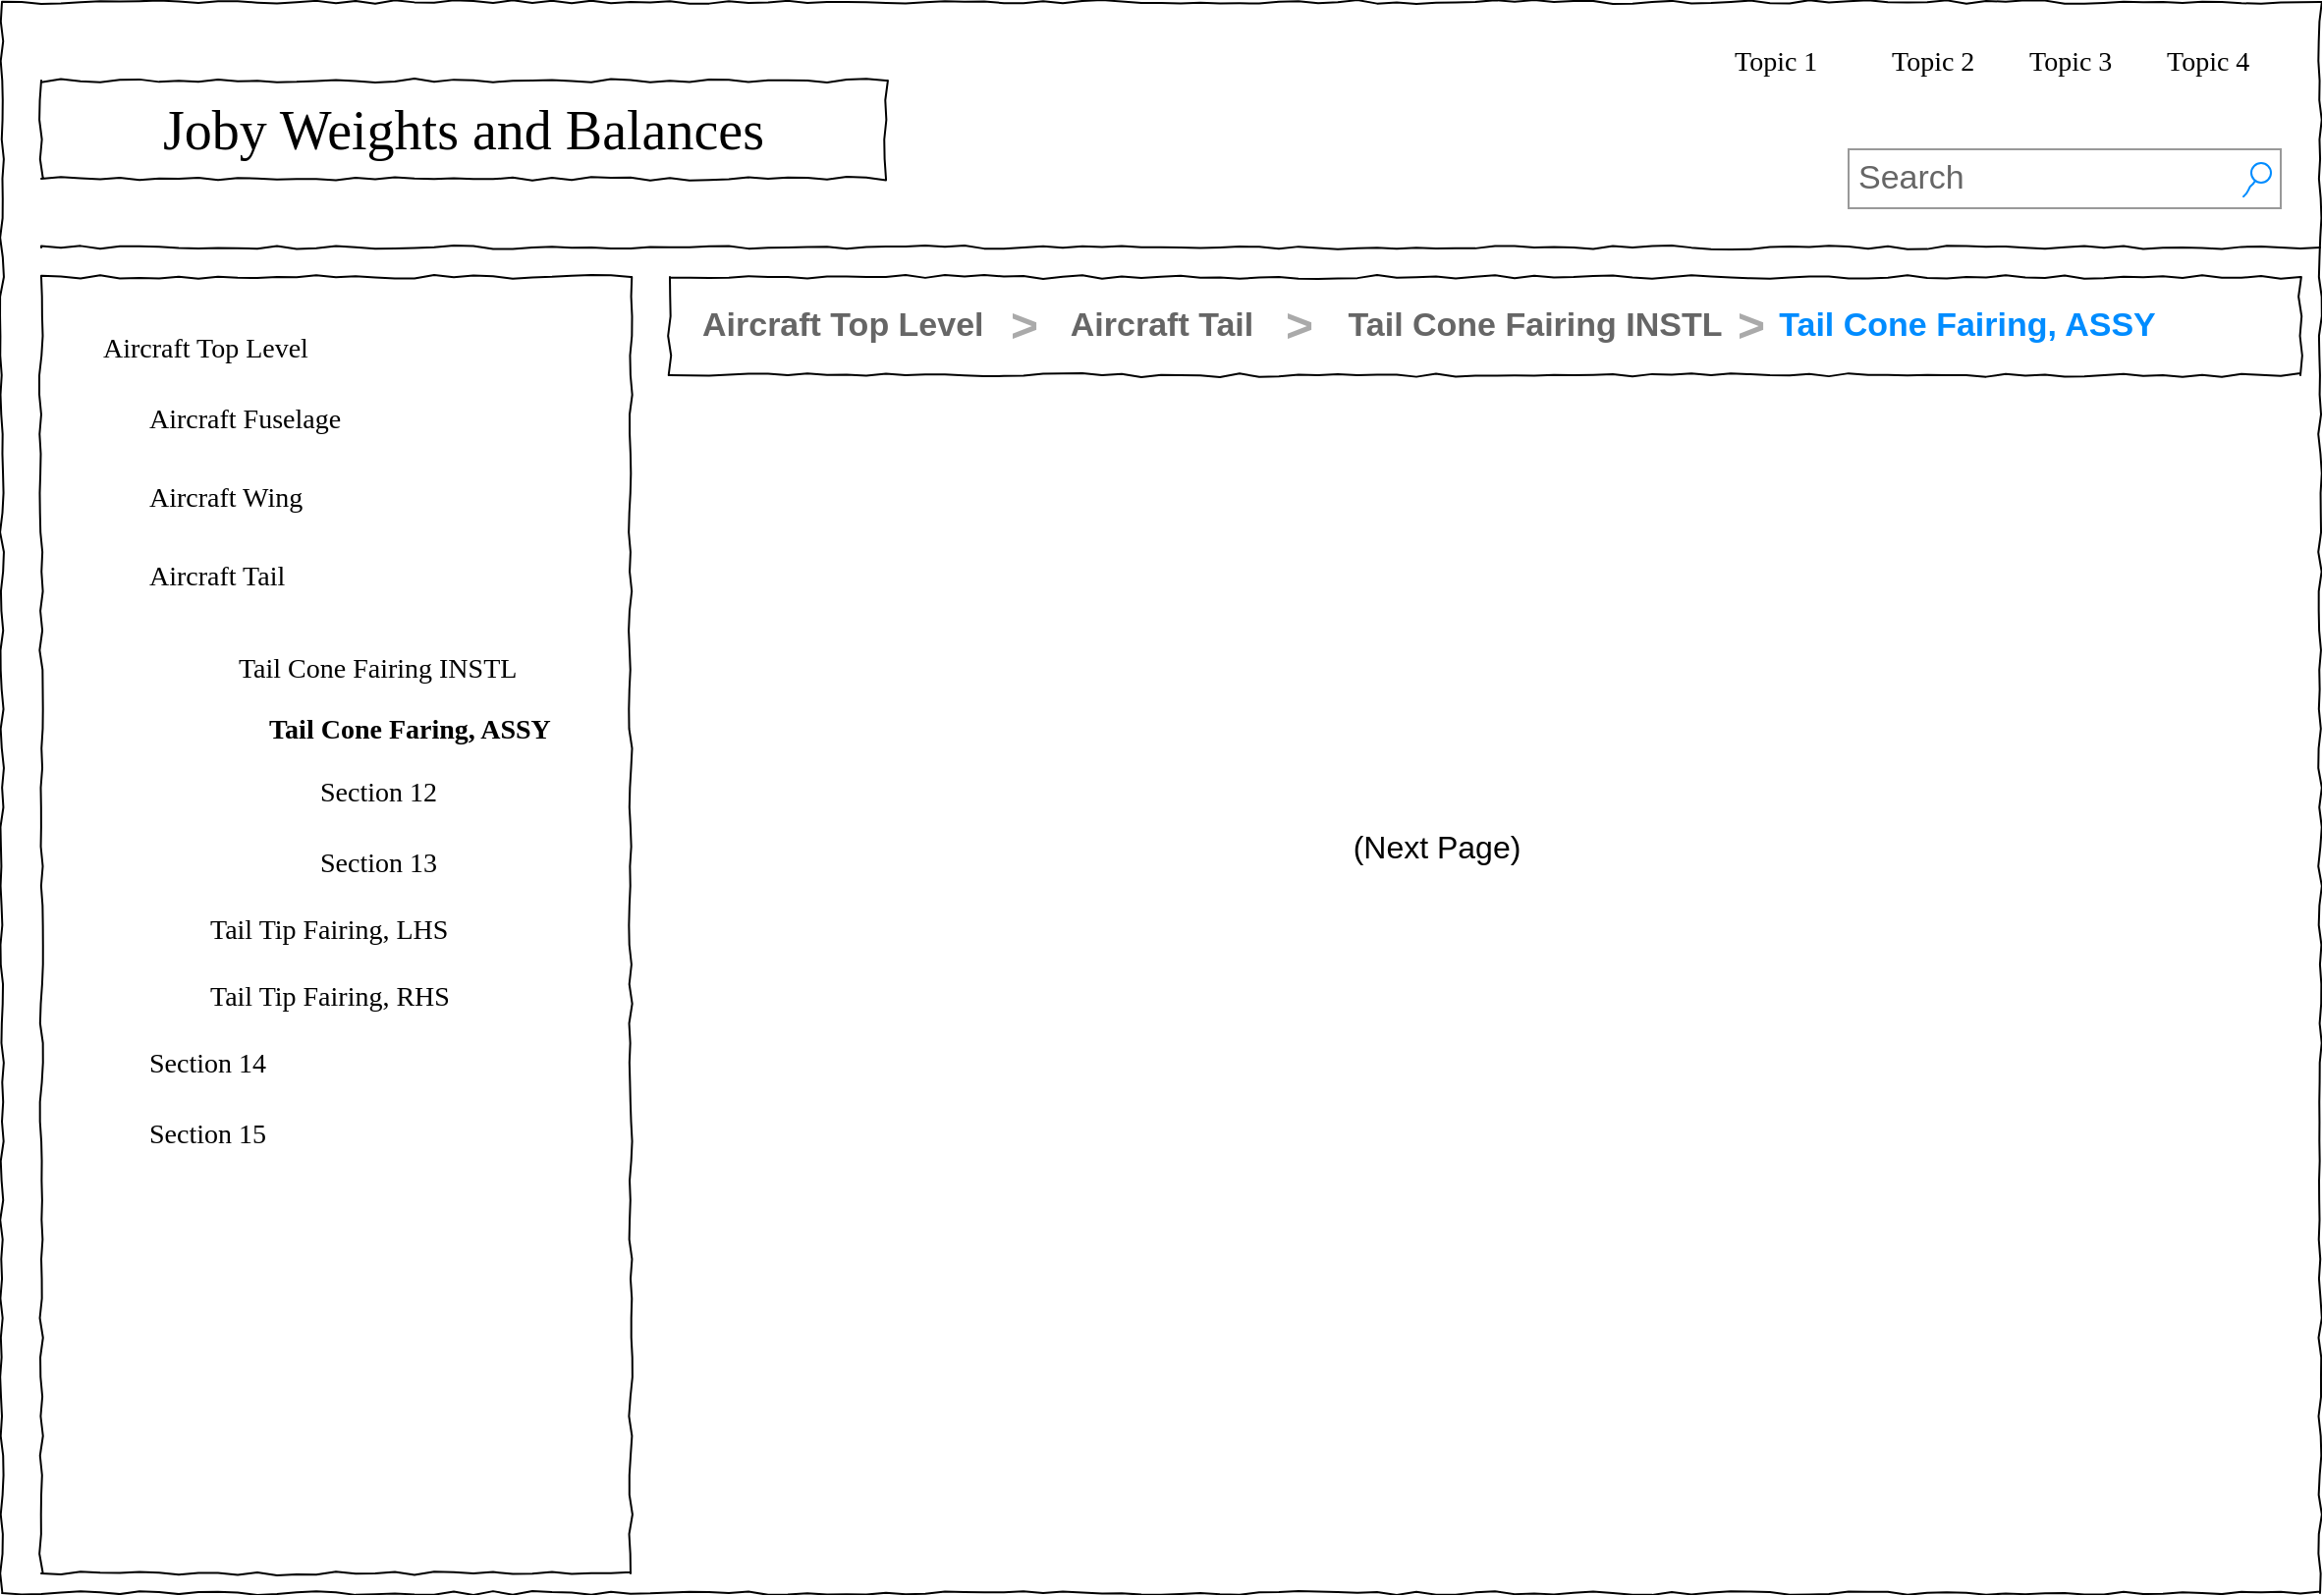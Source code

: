 <mxfile version="14.6.9" type="github" pages="2">
  <diagram name="Page-1" id="03018318-947c-dd8e-b7a3-06fadd420f32">
    <mxGraphModel dx="3165" dy="1327" grid="1" gridSize="10" guides="1" tooltips="1" connect="1" arrows="1" fold="1" page="1" pageScale="1" pageWidth="1100" pageHeight="850" background="none" math="0" shadow="0">
      <root>
        <mxCell id="0" />
        <mxCell id="1" parent="0" />
        <mxCell id="677b7b8949515195-1" value="" style="whiteSpace=wrap;html=1;rounded=0;shadow=0;labelBackgroundColor=none;strokeColor=#000000;strokeWidth=1;fillColor=none;fontFamily=Verdana;fontSize=12;fontColor=#000000;align=center;comic=1;" parent="1" vertex="1">
          <mxGeometry x="-100" y="20" width="1180" height="810" as="geometry" />
        </mxCell>
        <mxCell id="677b7b8949515195-2" value="Joby Weights and Balances" style="whiteSpace=wrap;html=1;rounded=0;shadow=0;labelBackgroundColor=none;strokeWidth=1;fontFamily=Verdana;fontSize=28;align=center;comic=1;" parent="1" vertex="1">
          <mxGeometry x="-80" y="60" width="430" height="50" as="geometry" />
        </mxCell>
        <mxCell id="677b7b8949515195-3" value="Search" style="strokeWidth=1;shadow=0;dashed=0;align=center;html=1;shape=mxgraph.mockup.forms.searchBox;strokeColor=#999999;mainText=;strokeColor2=#008cff;fontColor=#666666;fontSize=17;align=left;spacingLeft=3;rounded=0;labelBackgroundColor=none;comic=1;" parent="1" vertex="1">
          <mxGeometry x="840" y="95" width="220" height="30" as="geometry" />
        </mxCell>
        <mxCell id="677b7b8949515195-4" value="Topic 1" style="text;html=1;points=[];align=left;verticalAlign=top;spacingTop=-4;fontSize=14;fontFamily=Verdana" parent="1" vertex="1">
          <mxGeometry x="780" y="40" width="60" height="20" as="geometry" />
        </mxCell>
        <mxCell id="677b7b8949515195-5" value="Topic 2" style="text;html=1;points=[];align=left;verticalAlign=top;spacingTop=-4;fontSize=14;fontFamily=Verdana" parent="1" vertex="1">
          <mxGeometry x="860" y="40" width="60" height="20" as="geometry" />
        </mxCell>
        <mxCell id="677b7b8949515195-6" value="Topic 3" style="text;html=1;points=[];align=left;verticalAlign=top;spacingTop=-4;fontSize=14;fontFamily=Verdana" parent="1" vertex="1">
          <mxGeometry x="930" y="40" width="60" height="20" as="geometry" />
        </mxCell>
        <mxCell id="677b7b8949515195-7" value="Topic 4" style="text;html=1;points=[];align=left;verticalAlign=top;spacingTop=-4;fontSize=14;fontFamily=Verdana" parent="1" vertex="1">
          <mxGeometry x="1000" y="40" width="60" height="20" as="geometry" />
        </mxCell>
        <mxCell id="677b7b8949515195-8" value="" style="whiteSpace=wrap;html=1;rounded=0;shadow=0;labelBackgroundColor=none;strokeWidth=1;fillColor=none;fontFamily=Verdana;fontSize=12;align=center;comic=1;" parent="1" vertex="1">
          <mxGeometry x="-80" y="160" width="300" height="660" as="geometry" />
        </mxCell>
        <mxCell id="677b7b8949515195-9" value="" style="line;strokeWidth=1;html=1;rounded=0;shadow=0;labelBackgroundColor=none;fillColor=none;fontFamily=Verdana;fontSize=14;fontColor=#000000;align=center;comic=1;" parent="1" vertex="1">
          <mxGeometry x="-80" y="140" width="1160" height="10" as="geometry" />
        </mxCell>
        <mxCell id="677b7b8949515195-10" value="" style="whiteSpace=wrap;html=1;rounded=0;shadow=0;labelBackgroundColor=none;strokeWidth=1;fillColor=none;fontFamily=Verdana;fontSize=12;align=center;comic=1;" parent="1" vertex="1">
          <mxGeometry x="240" y="160" width="830" height="50" as="geometry" />
        </mxCell>
        <mxCell id="677b7b8949515195-27" value="&lt;span style=&quot;color: rgba(0 , 0 , 0 , 0.85) ; font-family: &amp;#34;webdings&amp;#34; ; font-size: 25px ; text-align: center&quot;&gt;&lt;/span&gt;Aircraft Top Level" style="text;html=1;points=[];align=left;verticalAlign=top;spacingTop=-4;fontSize=14;fontFamily=Verdana" parent="1" vertex="1">
          <mxGeometry x="-70" y="175" width="170" height="20" as="geometry" />
        </mxCell>
        <mxCell id="677b7b8949515195-28" value="&lt;div style=&quot;text-align: center&quot;&gt;&lt;br&gt;&lt;/div&gt;" style="text;html=1;points=[];align=left;verticalAlign=top;spacingTop=-4;fontSize=14;fontFamily=Verdana" parent="1" vertex="1">
          <mxGeometry x="-20" y="220" width="170" height="20" as="geometry" />
        </mxCell>
        <mxCell id="677b7b8949515195-30" value="Aircraft Fuselage" style="text;html=1;points=[];align=left;verticalAlign=top;spacingTop=-4;fontSize=14;fontFamily=Verdana" parent="1" vertex="1">
          <mxGeometry x="-27" y="222" width="170" height="20" as="geometry" />
        </mxCell>
        <mxCell id="677b7b8949515195-31" value="Aircraft Tail" style="text;html=1;points=[];align=left;verticalAlign=top;spacingTop=-4;fontSize=14;fontFamily=Verdana" parent="1" vertex="1">
          <mxGeometry x="-27" y="302" width="170" height="20" as="geometry" />
        </mxCell>
        <mxCell id="677b7b8949515195-32" value="&lt;span style=&quot;color: rgba(0 , 0 , 0 , 0.85) ; font-family: &amp;#34;webdings&amp;#34; ; font-size: 25px ; text-align: center&quot;&gt;&lt;/span&gt;Tail Cone Fairing INSTL" style="text;html=1;points=[];align=left;verticalAlign=top;spacingTop=-4;fontSize=14;fontFamily=Verdana" parent="1" vertex="1">
          <mxGeometry x="-1" y="338" width="170" height="20" as="geometry" />
        </mxCell>
        <mxCell id="677b7b8949515195-33" value="Tail Tip Fairing, LHS" style="text;html=1;points=[];align=left;verticalAlign=top;spacingTop=-4;fontSize=14;fontFamily=Verdana" parent="1" vertex="1">
          <mxGeometry x="4" y="482" width="170" height="20" as="geometry" />
        </mxCell>
        <mxCell id="677b7b8949515195-34" value="Tail Tip Fairing, RHS" style="text;html=1;points=[];align=left;verticalAlign=top;spacingTop=-4;fontSize=14;fontFamily=Verdana" parent="1" vertex="1">
          <mxGeometry x="4" y="516" width="170" height="20" as="geometry" />
        </mxCell>
        <mxCell id="677b7b8949515195-35" value="&lt;b&gt;Tail Cone Faring, ASSY&lt;/b&gt;" style="text;html=1;points=[];align=left;verticalAlign=top;spacingTop=-4;fontSize=14;fontFamily=Verdana" parent="1" vertex="1">
          <mxGeometry x="34" y="380" width="170" height="20" as="geometry" />
        </mxCell>
        <mxCell id="677b7b8949515195-36" value="Section 12" style="text;html=1;points=[];align=left;verticalAlign=top;spacingTop=-4;fontSize=14;fontFamily=Verdana" parent="1" vertex="1">
          <mxGeometry x="60" y="412" width="90" height="20" as="geometry" />
        </mxCell>
        <mxCell id="677b7b8949515195-37" value="Section 13" style="text;html=1;points=[];align=left;verticalAlign=top;spacingTop=-4;fontSize=14;fontFamily=Verdana" parent="1" vertex="1">
          <mxGeometry x="60" y="448" width="90" height="20" as="geometry" />
        </mxCell>
        <mxCell id="677b7b8949515195-38" value="Section 14" style="text;html=1;points=[];align=left;verticalAlign=top;spacingTop=-4;fontSize=14;fontFamily=Verdana" parent="1" vertex="1">
          <mxGeometry x="-27" y="550" width="170" height="20" as="geometry" />
        </mxCell>
        <mxCell id="677b7b8949515195-40" value="Aircraft Wing" style="text;html=1;points=[];align=left;verticalAlign=top;spacingTop=-4;fontSize=14;fontFamily=Verdana" parent="1" vertex="1">
          <mxGeometry x="-27" y="262" width="170" height="20" as="geometry" />
        </mxCell>
        <mxCell id="677b7b8949515195-41" value="Section 15" style="text;html=1;points=[];align=left;verticalAlign=top;spacingTop=-4;fontSize=14;fontFamily=Verdana" parent="1" vertex="1">
          <mxGeometry x="-27" y="586" width="170" height="20" as="geometry" />
        </mxCell>
        <mxCell id="tOML4vf1yikGhHRBAuAt-1" value="Aircraft Top Level&amp;nbsp;" style="strokeWidth=1;shadow=0;dashed=0;align=center;html=1;shape=mxgraph.mockup.navigation.anchor;fontSize=17;fontColor=#666666;fontStyle=1;" vertex="1" parent="1">
          <mxGeometry x="290" y="170" width="80" height="30" as="geometry" />
        </mxCell>
        <mxCell id="tOML4vf1yikGhHRBAuAt-2" value="&gt;" style="strokeWidth=1;shadow=0;dashed=0;align=center;html=1;shape=mxgraph.mockup.navigation.anchor;fontSize=24;fontColor=#aaaaaa;fontStyle=1;" vertex="1" parent="1">
          <mxGeometry x="410" y="170" width="20" height="30" as="geometry" />
        </mxCell>
        <mxCell id="tOML4vf1yikGhHRBAuAt-3" value="Aircraft Tail" style="strokeWidth=1;shadow=0;dashed=0;align=center;html=1;shape=mxgraph.mockup.navigation.anchor;fontSize=17;fontColor=#666666;fontStyle=1;" vertex="1" parent="1">
          <mxGeometry x="440" y="170" width="100" height="30" as="geometry" />
        </mxCell>
        <mxCell id="tOML4vf1yikGhHRBAuAt-4" value="&gt;" style="strokeWidth=1;shadow=0;dashed=0;align=center;html=1;shape=mxgraph.mockup.navigation.anchor;fontSize=24;fontColor=#aaaaaa;fontStyle=1;" vertex="1" parent="1">
          <mxGeometry x="550" y="170" width="20" height="30" as="geometry" />
        </mxCell>
        <mxCell id="tOML4vf1yikGhHRBAuAt-5" value="Tail Cone Fairing INSTL" style="strokeWidth=1;shadow=0;dashed=0;align=center;html=1;shape=mxgraph.mockup.navigation.anchor;fontSize=17;fontColor=#666666;fontStyle=1;" vertex="1" parent="1">
          <mxGeometry x="650" y="170" width="60" height="30" as="geometry" />
        </mxCell>
        <mxCell id="tOML4vf1yikGhHRBAuAt-6" value="&gt;" style="strokeWidth=1;shadow=0;dashed=0;align=center;html=1;shape=mxgraph.mockup.navigation.anchor;fontSize=24;fontColor=#aaaaaa;fontStyle=1;" vertex="1" parent="1">
          <mxGeometry x="780" y="170" width="20" height="30" as="geometry" />
        </mxCell>
        <mxCell id="tOML4vf1yikGhHRBAuAt-7" value="Tail Cone Fairing, ASSY" style="strokeWidth=1;shadow=0;dashed=0;align=center;html=1;shape=mxgraph.mockup.navigation.anchor;fontSize=17;fontColor=#008cff;fontStyle=1;" vertex="1" parent="1">
          <mxGeometry x="870" y="170" width="60" height="30" as="geometry" />
        </mxCell>
        <mxCell id="pIAOTzWEE5FoUwpktkdW-1" value="(Next Page)" style="text;html=1;resizable=0;autosize=1;align=center;verticalAlign=middle;points=[];fillColor=none;strokeColor=none;rounded=0;labelBackgroundColor=none;fontSize=16;" vertex="1" parent="1">
          <mxGeometry x="580" y="440" width="100" height="20" as="geometry" />
        </mxCell>
      </root>
    </mxGraphModel>
  </diagram>
  <diagram id="NeC20nPZvTjzc2Wmwskd" name="Page-2">
    <mxGraphModel dx="4265" dy="1327" grid="1" gridSize="10" guides="1" tooltips="1" connect="1" arrows="1" fold="1" page="1" pageScale="1" pageWidth="1100" pageHeight="850" math="0" shadow="0">
      <root>
        <mxCell id="4rSkHqEDvgj0Sk99-cNi-0" />
        <mxCell id="4rSkHqEDvgj0Sk99-cNi-1" parent="4rSkHqEDvgj0Sk99-cNi-0" />
        <mxCell id="NB-tD7L5gZntt5toGxeT-11" value="" style="shape=mxgraph.mockup.containers.marginRect;rectMarginTop=10;strokeColor=#666666;strokeWidth=1;dashed=0;rounded=1;arcSize=5;recursiveResize=0;fontSize=16;" vertex="1" parent="4rSkHqEDvgj0Sk99-cNi-1">
          <mxGeometry x="-1110" y="350" width="1050" height="460" as="geometry" />
        </mxCell>
        <mxCell id="NB-tD7L5gZntt5toGxeT-12" value="Sub-components" style="shape=rect;strokeColor=none;fillColor=#008cff;strokeWidth=1;dashed=0;rounded=1;arcSize=20;fontColor=#ffffff;fontSize=17;spacing=2;spacingTop=-2;align=left;autosize=1;spacingLeft=4;resizeWidth=0;resizeHeight=0;perimeter=none;" vertex="1" parent="NB-tD7L5gZntt5toGxeT-11">
          <mxGeometry x="5" width="150" height="30" as="geometry" />
        </mxCell>
        <mxCell id="NB-tD7L5gZntt5toGxeT-13" value="" style="strokeWidth=1;shadow=0;dashed=0;align=center;html=1;shape=mxgraph.mockup.containers.marginRect2;rectMarginTop=32;strokeColor=#666666;gradientColor=none;fontSize=16;" vertex="1" parent="NB-tD7L5gZntt5toGxeT-11">
          <mxGeometry x="19" y="50" width="1001" height="390" as="geometry" />
        </mxCell>
        <mxCell id="NB-tD7L5gZntt5toGxeT-17" value="" style="strokeWidth=1;shadow=0;dashed=0;align=center;html=1;shape=mxgraph.mockup.containers.topButton;rSize=5;strokeColor=#008cff;fillColor=#008cff;gradientColor=none;resizeWidth=1;movable=0;deletable=1;" vertex="1" parent="NB-tD7L5gZntt5toGxeT-13">
          <mxGeometry width="1001.0" height="7" relative="1" as="geometry">
            <mxPoint y="25" as="offset" />
          </mxGeometry>
        </mxCell>
        <mxCell id="-jhvTbmzh6505f0dfXLa-13" value="" style="shape=table;html=1;whiteSpace=wrap;startSize=0;container=1;collapsible=0;childLayout=tableLayout;" vertex="1" parent="NB-tD7L5gZntt5toGxeT-13">
          <mxGeometry x="11" y="50" width="969" height="320" as="geometry" />
        </mxCell>
        <mxCell id="-jhvTbmzh6505f0dfXLa-14" value="" style="shape=partialRectangle;html=1;whiteSpace=wrap;collapsible=0;dropTarget=0;pointerEvents=0;fillColor=#f5f5f5;top=0;left=0;bottom=0;right=0;points=[[0,0.5],[1,0.5]];portConstraint=eastwest;strokeColor=#666666;fontColor=#333333;" vertex="1" parent="-jhvTbmzh6505f0dfXLa-13">
          <mxGeometry width="969" height="53" as="geometry" />
        </mxCell>
        <mxCell id="-jhvTbmzh6505f0dfXLa-15" value="Title" style="shape=partialRectangle;html=1;whiteSpace=wrap;connectable=0;overflow=hidden;top=0;left=0;bottom=0;right=0;labelBackgroundColor=#ffffff;fillColor=#D4E1F5;" vertex="1" parent="-jhvTbmzh6505f0dfXLa-14">
          <mxGeometry width="100" height="53" as="geometry" />
        </mxCell>
        <mxCell id="-jhvTbmzh6505f0dfXLa-16" value="Description" style="shape=partialRectangle;html=1;whiteSpace=wrap;connectable=0;overflow=hidden;top=0;left=0;bottom=0;right=0;labelBackgroundColor=#ffffff;fillColor=#D4E1F5;" vertex="1" parent="-jhvTbmzh6505f0dfXLa-14">
          <mxGeometry x="100" width="220" height="53" as="geometry" />
        </mxCell>
        <mxCell id="-jhvTbmzh6505f0dfXLa-17" value="Revision" style="shape=partialRectangle;html=1;whiteSpace=wrap;connectable=0;overflow=hidden;top=0;left=0;bottom=0;right=0;labelBackgroundColor=#ffffff;fillColor=#D4E1F5;" vertex="1" parent="-jhvTbmzh6505f0dfXLa-14">
          <mxGeometry x="320" width="95" height="53" as="geometry" />
        </mxCell>
        <mxCell id="-jhvTbmzh6505f0dfXLa-18" value="Target Weight" style="shape=partialRectangle;html=1;whiteSpace=wrap;connectable=0;overflow=hidden;top=0;left=0;bottom=0;right=0;labelBackgroundColor=#ffffff;fillColor=#D4E1F5;" vertex="1" parent="-jhvTbmzh6505f0dfXLa-14">
          <mxGeometry x="415" width="139" height="53" as="geometry" />
        </mxCell>
        <mxCell id="-jhvTbmzh6505f0dfXLa-19" value="Weight" style="shape=partialRectangle;html=1;whiteSpace=wrap;connectable=0;overflow=hidden;top=0;left=0;bottom=0;right=0;labelBackgroundColor=#ffffff;fillColor=#D4E1F5;" vertex="1" parent="-jhvTbmzh6505f0dfXLa-14">
          <mxGeometry x="554" width="138" height="53" as="geometry" />
        </mxCell>
        <mxCell id="-jhvTbmzh6505f0dfXLa-20" value="Center of Gravity&lt;br&gt;(X/Y/Z)" style="shape=partialRectangle;html=1;whiteSpace=wrap;connectable=0;overflow=hidden;top=0;left=0;bottom=0;right=0;labelBackgroundColor=#ffffff;fillColor=#D4E1F5;" vertex="1" parent="-jhvTbmzh6505f0dfXLa-14">
          <mxGeometry x="692" width="139" height="53" as="geometry" />
        </mxCell>
        <mxCell id="-jhvTbmzh6505f0dfXLa-21" value="Weight Moment&lt;br&gt;(X/Y/Z)" style="shape=partialRectangle;html=1;whiteSpace=wrap;connectable=0;overflow=hidden;top=0;left=0;bottom=0;right=0;labelBackgroundColor=#ffffff;fillColor=#D4E1F5;" vertex="1" parent="-jhvTbmzh6505f0dfXLa-14">
          <mxGeometry x="831" width="138" height="53" as="geometry" />
        </mxCell>
        <mxCell id="-jhvTbmzh6505f0dfXLa-22" value="" style="shape=partialRectangle;html=1;whiteSpace=wrap;collapsible=0;dropTarget=0;pointerEvents=0;fillColor=none;top=0;left=0;bottom=0;right=0;points=[[0,0.5],[1,0.5]];portConstraint=eastwest;" vertex="1" parent="-jhvTbmzh6505f0dfXLa-13">
          <mxGeometry y="53" width="969" height="54" as="geometry" />
        </mxCell>
        <mxCell id="-jhvTbmzh6505f0dfXLa-23" value="&lt;span style=&quot;color: rgb(51 , 51 , 51) ; font-family: &amp;#34;roboto&amp;#34; , sans-serif ; letter-spacing: 0.4px ; text-align: left&quot;&gt;202760-001&lt;/span&gt;" style="shape=partialRectangle;html=1;whiteSpace=wrap;connectable=0;overflow=hidden;fillColor=none;top=0;left=0;bottom=0;right=0;" vertex="1" parent="-jhvTbmzh6505f0dfXLa-22">
          <mxGeometry width="100" height="54" as="geometry" />
        </mxCell>
        <mxCell id="-jhvTbmzh6505f0dfXLa-24" value="&lt;span style=&quot;color: rgb(51 , 51 , 51) ; font-family: &amp;#34;roboto&amp;#34; , sans-serif ; letter-spacing: 0.4px ; text-align: left&quot;&gt;ACCESS DOOR, TAIL CONE&lt;/span&gt;" style="shape=partialRectangle;html=1;whiteSpace=wrap;connectable=0;overflow=hidden;fillColor=none;top=0;left=0;bottom=0;right=0;" vertex="1" parent="-jhvTbmzh6505f0dfXLa-22">
          <mxGeometry x="100" width="220" height="54" as="geometry" />
        </mxCell>
        <mxCell id="-jhvTbmzh6505f0dfXLa-25" value="" style="shape=partialRectangle;html=1;whiteSpace=wrap;connectable=0;overflow=hidden;fillColor=none;top=0;left=0;bottom=0;right=0;" vertex="1" parent="-jhvTbmzh6505f0dfXLa-22">
          <mxGeometry x="320" width="95" height="54" as="geometry" />
        </mxCell>
        <mxCell id="-jhvTbmzh6505f0dfXLa-26" value="" style="shape=partialRectangle;html=1;whiteSpace=wrap;connectable=0;overflow=hidden;fillColor=none;top=0;left=0;bottom=0;right=0;" vertex="1" parent="-jhvTbmzh6505f0dfXLa-22">
          <mxGeometry x="415" width="139" height="54" as="geometry" />
        </mxCell>
        <mxCell id="-jhvTbmzh6505f0dfXLa-27" value="" style="shape=partialRectangle;html=1;whiteSpace=wrap;connectable=0;overflow=hidden;fillColor=none;top=0;left=0;bottom=0;right=0;" vertex="1" parent="-jhvTbmzh6505f0dfXLa-22">
          <mxGeometry x="554" width="138" height="54" as="geometry" />
        </mxCell>
        <mxCell id="-jhvTbmzh6505f0dfXLa-28" value="" style="shape=partialRectangle;html=1;whiteSpace=wrap;connectable=0;overflow=hidden;fillColor=none;top=0;left=0;bottom=0;right=0;" vertex="1" parent="-jhvTbmzh6505f0dfXLa-22">
          <mxGeometry x="692" width="139" height="54" as="geometry" />
        </mxCell>
        <mxCell id="-jhvTbmzh6505f0dfXLa-29" value="" style="shape=partialRectangle;html=1;whiteSpace=wrap;connectable=0;overflow=hidden;fillColor=none;top=0;left=0;bottom=0;right=0;" vertex="1" parent="-jhvTbmzh6505f0dfXLa-22">
          <mxGeometry x="831" width="138" height="54" as="geometry" />
        </mxCell>
        <mxCell id="-jhvTbmzh6505f0dfXLa-30" value="" style="shape=partialRectangle;html=1;whiteSpace=wrap;collapsible=0;dropTarget=0;pointerEvents=0;fillColor=none;top=0;left=0;bottom=0;right=0;points=[[0,0.5],[1,0.5]];portConstraint=eastwest;" vertex="1" parent="-jhvTbmzh6505f0dfXLa-13">
          <mxGeometry y="107" width="969" height="53" as="geometry" />
        </mxCell>
        <mxCell id="-jhvTbmzh6505f0dfXLa-31" value="201013-001&lt;span&gt;	&lt;/span&gt;" style="shape=partialRectangle;html=1;whiteSpace=wrap;connectable=0;overflow=hidden;fillColor=none;top=0;left=0;bottom=0;right=0;" vertex="1" parent="-jhvTbmzh6505f0dfXLa-30">
          <mxGeometry width="100" height="53" as="geometry" />
        </mxCell>
        <mxCell id="-jhvTbmzh6505f0dfXLa-32" value="&lt;div&gt;TAIL CONE FAIRING&lt;/div&gt;" style="shape=partialRectangle;html=1;whiteSpace=wrap;connectable=0;overflow=hidden;fillColor=none;top=0;left=0;bottom=0;right=0;" vertex="1" parent="-jhvTbmzh6505f0dfXLa-30">
          <mxGeometry x="100" width="220" height="53" as="geometry" />
        </mxCell>
        <mxCell id="-jhvTbmzh6505f0dfXLa-33" value="" style="shape=partialRectangle;html=1;whiteSpace=wrap;connectable=0;overflow=hidden;fillColor=none;top=0;left=0;bottom=0;right=0;" vertex="1" parent="-jhvTbmzh6505f0dfXLa-30">
          <mxGeometry x="320" width="95" height="53" as="geometry" />
        </mxCell>
        <mxCell id="-jhvTbmzh6505f0dfXLa-34" value="" style="shape=partialRectangle;html=1;whiteSpace=wrap;connectable=0;overflow=hidden;top=0;left=0;bottom=0;right=0;fillColor=none;" vertex="1" parent="-jhvTbmzh6505f0dfXLa-30">
          <mxGeometry x="415" width="139" height="53" as="geometry" />
        </mxCell>
        <mxCell id="-jhvTbmzh6505f0dfXLa-35" value="" style="shape=partialRectangle;html=1;whiteSpace=wrap;connectable=0;overflow=hidden;fillColor=none;top=0;left=0;bottom=0;right=0;" vertex="1" parent="-jhvTbmzh6505f0dfXLa-30">
          <mxGeometry x="554" width="138" height="53" as="geometry" />
        </mxCell>
        <mxCell id="-jhvTbmzh6505f0dfXLa-36" value="" style="shape=partialRectangle;html=1;whiteSpace=wrap;connectable=0;overflow=hidden;fillColor=none;top=0;left=0;bottom=0;right=0;" vertex="1" parent="-jhvTbmzh6505f0dfXLa-30">
          <mxGeometry x="692" width="139" height="53" as="geometry" />
        </mxCell>
        <mxCell id="-jhvTbmzh6505f0dfXLa-37" value="" style="shape=partialRectangle;html=1;whiteSpace=wrap;connectable=0;overflow=hidden;fillColor=none;top=0;left=0;bottom=0;right=0;" vertex="1" parent="-jhvTbmzh6505f0dfXLa-30">
          <mxGeometry x="831" width="138" height="53" as="geometry" />
        </mxCell>
        <mxCell id="-jhvTbmzh6505f0dfXLa-38" value="" style="shape=partialRectangle;html=1;whiteSpace=wrap;collapsible=0;dropTarget=0;pointerEvents=0;fillColor=none;top=0;left=0;bottom=0;right=0;points=[[0,0.5],[1,0.5]];portConstraint=eastwest;" vertex="1" parent="-jhvTbmzh6505f0dfXLa-13">
          <mxGeometry y="160" width="969" height="53" as="geometry" />
        </mxCell>
        <mxCell id="-jhvTbmzh6505f0dfXLa-39" value="201688-001&lt;span&gt;	&lt;/span&gt;" style="shape=partialRectangle;html=1;whiteSpace=wrap;connectable=0;overflow=hidden;fillColor=none;top=0;left=0;bottom=0;right=0;" vertex="1" parent="-jhvTbmzh6505f0dfXLa-38">
          <mxGeometry width="100" height="53" as="geometry" />
        </mxCell>
        <mxCell id="-jhvTbmzh6505f0dfXLa-40" value="&lt;div&gt;TAIL LIGHT MOUNT, LHD&lt;/div&gt;" style="shape=partialRectangle;html=1;whiteSpace=wrap;connectable=0;overflow=hidden;fillColor=none;top=0;left=0;bottom=0;right=0;" vertex="1" parent="-jhvTbmzh6505f0dfXLa-38">
          <mxGeometry x="100" width="220" height="53" as="geometry" />
        </mxCell>
        <mxCell id="-jhvTbmzh6505f0dfXLa-41" value="" style="shape=partialRectangle;html=1;whiteSpace=wrap;connectable=0;overflow=hidden;fillColor=none;top=0;left=0;bottom=0;right=0;" vertex="1" parent="-jhvTbmzh6505f0dfXLa-38">
          <mxGeometry x="320" width="95" height="53" as="geometry" />
        </mxCell>
        <mxCell id="-jhvTbmzh6505f0dfXLa-42" value="" style="shape=partialRectangle;html=1;whiteSpace=wrap;connectable=0;overflow=hidden;fillColor=none;top=0;left=0;bottom=0;right=0;" vertex="1" parent="-jhvTbmzh6505f0dfXLa-38">
          <mxGeometry x="415" width="139" height="53" as="geometry" />
        </mxCell>
        <mxCell id="-jhvTbmzh6505f0dfXLa-43" value="" style="shape=partialRectangle;html=1;whiteSpace=wrap;connectable=0;overflow=hidden;fillColor=none;top=0;left=0;bottom=0;right=0;" vertex="1" parent="-jhvTbmzh6505f0dfXLa-38">
          <mxGeometry x="554" width="138" height="53" as="geometry" />
        </mxCell>
        <mxCell id="-jhvTbmzh6505f0dfXLa-44" value="" style="shape=partialRectangle;html=1;whiteSpace=wrap;connectable=0;overflow=hidden;fillColor=none;top=0;left=0;bottom=0;right=0;" vertex="1" parent="-jhvTbmzh6505f0dfXLa-38">
          <mxGeometry x="692" width="139" height="53" as="geometry" />
        </mxCell>
        <mxCell id="-jhvTbmzh6505f0dfXLa-45" value="" style="shape=partialRectangle;html=1;whiteSpace=wrap;connectable=0;overflow=hidden;fillColor=none;top=0;left=0;bottom=0;right=0;" vertex="1" parent="-jhvTbmzh6505f0dfXLa-38">
          <mxGeometry x="831" width="138" height="53" as="geometry" />
        </mxCell>
        <mxCell id="-jhvTbmzh6505f0dfXLa-46" value="" style="shape=partialRectangle;html=1;whiteSpace=wrap;collapsible=0;dropTarget=0;pointerEvents=0;fillColor=none;top=0;left=0;bottom=0;right=0;points=[[0,0.5],[1,0.5]];portConstraint=eastwest;" vertex="1" parent="-jhvTbmzh6505f0dfXLa-13">
          <mxGeometry y="213" width="969" height="54" as="geometry" />
        </mxCell>
        <mxCell id="-jhvTbmzh6505f0dfXLa-47" value="" style="shape=partialRectangle;html=1;whiteSpace=wrap;connectable=0;overflow=hidden;fillColor=none;top=0;left=0;bottom=0;right=0;" vertex="1" parent="-jhvTbmzh6505f0dfXLa-46">
          <mxGeometry width="100" height="54" as="geometry" />
        </mxCell>
        <mxCell id="-jhvTbmzh6505f0dfXLa-48" value="" style="shape=partialRectangle;html=1;whiteSpace=wrap;connectable=0;overflow=hidden;fillColor=none;top=0;left=0;bottom=0;right=0;" vertex="1" parent="-jhvTbmzh6505f0dfXLa-46">
          <mxGeometry x="100" width="220" height="54" as="geometry" />
        </mxCell>
        <mxCell id="-jhvTbmzh6505f0dfXLa-49" value="" style="shape=partialRectangle;html=1;whiteSpace=wrap;connectable=0;overflow=hidden;fillColor=none;top=0;left=0;bottom=0;right=0;" vertex="1" parent="-jhvTbmzh6505f0dfXLa-46">
          <mxGeometry x="320" width="95" height="54" as="geometry" />
        </mxCell>
        <mxCell id="-jhvTbmzh6505f0dfXLa-50" value="" style="shape=partialRectangle;html=1;whiteSpace=wrap;connectable=0;overflow=hidden;fillColor=none;top=0;left=0;bottom=0;right=0;" vertex="1" parent="-jhvTbmzh6505f0dfXLa-46">
          <mxGeometry x="415" width="139" height="54" as="geometry" />
        </mxCell>
        <mxCell id="-jhvTbmzh6505f0dfXLa-51" value="" style="shape=partialRectangle;html=1;whiteSpace=wrap;connectable=0;overflow=hidden;fillColor=none;top=0;left=0;bottom=0;right=0;" vertex="1" parent="-jhvTbmzh6505f0dfXLa-46">
          <mxGeometry x="554" width="138" height="54" as="geometry" />
        </mxCell>
        <mxCell id="-jhvTbmzh6505f0dfXLa-52" value="" style="shape=partialRectangle;html=1;whiteSpace=wrap;connectable=0;overflow=hidden;fillColor=none;top=0;left=0;bottom=0;right=0;" vertex="1" parent="-jhvTbmzh6505f0dfXLa-46">
          <mxGeometry x="692" width="139" height="54" as="geometry" />
        </mxCell>
        <mxCell id="-jhvTbmzh6505f0dfXLa-53" value="" style="shape=partialRectangle;html=1;whiteSpace=wrap;connectable=0;overflow=hidden;fillColor=none;top=0;left=0;bottom=0;right=0;" vertex="1" parent="-jhvTbmzh6505f0dfXLa-46">
          <mxGeometry x="831" width="138" height="54" as="geometry" />
        </mxCell>
        <mxCell id="-jhvTbmzh6505f0dfXLa-54" value="" style="shape=partialRectangle;html=1;whiteSpace=wrap;collapsible=0;dropTarget=0;pointerEvents=0;fillColor=none;top=0;left=0;bottom=0;right=0;points=[[0,0.5],[1,0.5]];portConstraint=eastwest;" vertex="1" parent="-jhvTbmzh6505f0dfXLa-13">
          <mxGeometry y="267" width="969" height="53" as="geometry" />
        </mxCell>
        <mxCell id="-jhvTbmzh6505f0dfXLa-55" value="" style="shape=partialRectangle;html=1;whiteSpace=wrap;connectable=0;overflow=hidden;top=0;left=0;bottom=0;right=0;strokeColor=none;fillColor=#CCCCFF;" vertex="1" parent="-jhvTbmzh6505f0dfXLa-54">
          <mxGeometry width="100" height="53" as="geometry" />
        </mxCell>
        <mxCell id="-jhvTbmzh6505f0dfXLa-56" value="Rollups" style="shape=partialRectangle;html=1;whiteSpace=wrap;connectable=0;overflow=hidden;top=0;left=0;bottom=0;right=0;strokeColor=none;align=left;fillColor=#CCCCFF;" vertex="1" parent="-jhvTbmzh6505f0dfXLa-54">
          <mxGeometry x="100" width="220" height="53" as="geometry" />
        </mxCell>
        <mxCell id="-jhvTbmzh6505f0dfXLa-57" value="" style="shape=partialRectangle;html=1;whiteSpace=wrap;connectable=0;overflow=hidden;top=0;left=0;bottom=0;right=0;strokeColor=none;fillColor=#CCCCFF;" vertex="1" parent="-jhvTbmzh6505f0dfXLa-54">
          <mxGeometry x="320" width="95" height="53" as="geometry" />
        </mxCell>
        <mxCell id="-jhvTbmzh6505f0dfXLa-58" value="" style="shape=partialRectangle;html=1;whiteSpace=wrap;connectable=0;overflow=hidden;top=0;left=0;bottom=0;right=0;fillColor=#CCCCFF;" vertex="1" parent="-jhvTbmzh6505f0dfXLa-54">
          <mxGeometry x="415" width="139" height="53" as="geometry" />
        </mxCell>
        <mxCell id="-jhvTbmzh6505f0dfXLa-59" value="" style="shape=partialRectangle;html=1;whiteSpace=wrap;connectable=0;overflow=hidden;top=0;left=0;bottom=0;right=0;fillColor=#CCCCFF;" vertex="1" parent="-jhvTbmzh6505f0dfXLa-54">
          <mxGeometry x="554" width="138" height="53" as="geometry" />
        </mxCell>
        <mxCell id="-jhvTbmzh6505f0dfXLa-60" value="" style="shape=partialRectangle;html=1;whiteSpace=wrap;connectable=0;overflow=hidden;top=0;left=0;bottom=0;right=0;fillColor=#CCCCFF;" vertex="1" parent="-jhvTbmzh6505f0dfXLa-54">
          <mxGeometry x="692" width="139" height="53" as="geometry" />
        </mxCell>
        <mxCell id="-jhvTbmzh6505f0dfXLa-61" value="" style="shape=partialRectangle;html=1;whiteSpace=wrap;connectable=0;overflow=hidden;top=0;left=0;bottom=0;right=0;fillColor=#CCCCFF;" vertex="1" parent="-jhvTbmzh6505f0dfXLa-54">
          <mxGeometry x="831" width="138" height="53" as="geometry" />
        </mxCell>
        <mxCell id="NB-tD7L5gZntt5toGxeT-14" value="Manufacturing" style="strokeColor=inherit;fillColor=inherit;gradientColor=inherit;strokeWidth=1;shadow=0;dashed=0;align=center;html=1;shape=mxgraph.mockup.containers.rrect;rSize=0;fontSize=17;fontColor=#666666;gradientColor=none;" vertex="1" parent="NB-tD7L5gZntt5toGxeT-11">
          <mxGeometry width="120" height="25" relative="1" as="geometry">
            <mxPoint x="194" y="50" as="offset" />
          </mxGeometry>
        </mxCell>
        <mxCell id="NB-tD7L5gZntt5toGxeT-15" value="Mass" style="strokeWidth=1;shadow=0;dashed=0;align=center;html=1;shape=mxgraph.mockup.containers.rrect;rSize=0;fontSize=17;fontColor=#ffffff;strokeColor=#008cff;fillColor=#008cff;" vertex="1" parent="NB-tD7L5gZntt5toGxeT-11">
          <mxGeometry width="60" height="25" relative="1" as="geometry">
            <mxPoint x="40" y="50" as="offset" />
          </mxGeometry>
        </mxCell>
        <mxCell id="NB-tD7L5gZntt5toGxeT-16" value="Maturity" style="strokeColor=inherit;fillColor=inherit;gradientColor=inherit;strokeWidth=1;shadow=0;dashed=0;align=center;html=1;shape=mxgraph.mockup.containers.rrect;rSize=0;fontSize=17;fontColor=#666666;gradientColor=none;" vertex="1" parent="NB-tD7L5gZntt5toGxeT-11">
          <mxGeometry width="70" height="25" relative="1" as="geometry">
            <mxPoint x="110" y="50" as="offset" />
          </mxGeometry>
        </mxCell>
        <mxCell id="4rSkHqEDvgj0Sk99-cNi-70" value="201689-001 Tail Cone Fairing, Assy Revision: A" style="text;html=1;resizable=0;autosize=1;align=left;verticalAlign=middle;points=[];fillColor=none;strokeColor=none;rounded=0;fontSize=16;" vertex="1" parent="4rSkHqEDvgj0Sk99-cNi-1">
          <mxGeometry x="-1117.5" y="30" width="350" height="20" as="geometry" />
        </mxCell>
        <mxCell id="NB-tD7L5gZntt5toGxeT-0" value="Responsible: mark.vanbergen" style="text;html=1;resizable=0;autosize=1;align=left;verticalAlign=middle;points=[];fillColor=none;strokeColor=none;rounded=0;fontSize=16;" vertex="1" parent="4rSkHqEDvgj0Sk99-cNi-1">
          <mxGeometry x="-462.5" y="30" width="230" height="20" as="geometry" />
        </mxCell>
        <mxCell id="-jhvTbmzh6505f0dfXLa-0" value="Manufacturing Class: CompositeDetail" style="text;html=1;resizable=0;autosize=1;align=left;verticalAlign=middle;points=[];fillColor=none;strokeColor=none;rounded=0;fontSize=16;" vertex="1" parent="4rSkHqEDvgj0Sk99-cNi-1">
          <mxGeometry x="-1117.5" y="63" width="290" height="20" as="geometry" />
        </mxCell>
        <mxCell id="-jhvTbmzh6505f0dfXLa-1" value="Maturity: IN_WORK" style="text;html=1;resizable=0;autosize=1;align=left;verticalAlign=middle;points=[];fillColor=none;strokeColor=none;rounded=0;fontSize=16;" vertex="1" parent="4rSkHqEDvgj0Sk99-cNi-1">
          <mxGeometry x="-1115" y="100" width="160" height="20" as="geometry" />
        </mxCell>
        <mxCell id="-jhvTbmzh6505f0dfXLa-2" value="Part Type: Assembly" style="text;html=1;resizable=0;autosize=1;align=left;verticalAlign=middle;points=[];fillColor=none;strokeColor=none;rounded=0;fontSize=16;" vertex="1" parent="4rSkHqEDvgj0Sk99-cNi-1">
          <mxGeometry x="-462.5" y="60" width="160" height="20" as="geometry" />
        </mxCell>
        <mxCell id="-jhvTbmzh6505f0dfXLa-3" value="Source: Make" style="text;html=1;resizable=0;autosize=1;align=left;verticalAlign=middle;points=[];fillColor=none;strokeColor=none;rounded=0;fontSize=16;" vertex="1" parent="4rSkHqEDvgj0Sk99-cNi-1">
          <mxGeometry x="-462.5" y="90" width="110" height="20" as="geometry" />
        </mxCell>
        <mxCell id="-jhvTbmzh6505f0dfXLa-4" value="" style="shape=mxgraph.mockup.containers.marginRect;rectMarginTop=10;strokeColor=#666666;strokeWidth=1;dashed=0;rounded=1;arcSize=5;recursiveResize=0;fontSize=16;align=left;" vertex="1" parent="4rSkHqEDvgj0Sk99-cNi-1">
          <mxGeometry x="-1110" y="140" width="510" height="200" as="geometry" />
        </mxCell>
        <mxCell id="-jhvTbmzh6505f0dfXLa-5" value="Mass" style="shape=rect;strokeColor=none;fillColor=#008cff;strokeWidth=1;dashed=0;rounded=1;arcSize=20;fontColor=#ffffff;fontSize=17;spacing=2;spacingTop=-2;align=left;autosize=1;spacingLeft=4;resizeWidth=0;resizeHeight=0;perimeter=none;" vertex="1" parent="-jhvTbmzh6505f0dfXLa-4">
          <mxGeometry x="5" width="60" height="30" as="geometry" />
        </mxCell>
        <mxCell id="4rSkHqEDvgj0Sk99-cNi-27" value="" style="group" vertex="1" connectable="0" parent="-jhvTbmzh6505f0dfXLa-4">
          <mxGeometry x="10" y="40" width="150" height="60" as="geometry" />
        </mxCell>
        <mxCell id="4rSkHqEDvgj0Sk99-cNi-28" value="" style="strokeWidth=1;shadow=0;dashed=0;align=center;html=1;shape=mxgraph.mockup.text.textBox;fontColor=#666666;align=left;fontSize=17;spacingLeft=4;spacingTop=-3;strokeColor=#666666;mainText=" vertex="1" parent="4rSkHqEDvgj0Sk99-cNi-27">
          <mxGeometry y="30" width="150" height="30" as="geometry" />
        </mxCell>
        <mxCell id="4rSkHqEDvgj0Sk99-cNi-29" value="Effective:&amp;nbsp;" style="text;html=1;resizable=0;autosize=1;align=left;verticalAlign=middle;points=[];fillColor=none;strokeColor=none;rounded=0;fontSize=16;" vertex="1" parent="4rSkHqEDvgj0Sk99-cNi-27">
          <mxGeometry width="90" height="20" as="geometry" />
        </mxCell>
        <mxCell id="4rSkHqEDvgj0Sk99-cNi-6" value="" style="group" vertex="1" connectable="0" parent="-jhvTbmzh6505f0dfXLa-4">
          <mxGeometry x="180" y="40" width="150" height="60" as="geometry" />
        </mxCell>
        <mxCell id="4rSkHqEDvgj0Sk99-cNi-7" value="" style="strokeWidth=1;shadow=0;dashed=0;align=center;html=1;shape=mxgraph.mockup.text.textBox;fontColor=#666666;align=left;fontSize=17;spacingLeft=4;spacingTop=-3;strokeColor=#666666;mainText=" vertex="1" parent="4rSkHqEDvgj0Sk99-cNi-6">
          <mxGeometry y="30" width="150" height="30" as="geometry" />
        </mxCell>
        <mxCell id="4rSkHqEDvgj0Sk99-cNi-8" value="Actual:&amp;nbsp;" style="text;html=1;resizable=0;autosize=1;align=left;verticalAlign=middle;points=[];fillColor=none;strokeColor=none;rounded=0;fontSize=16;" vertex="1" parent="4rSkHqEDvgj0Sk99-cNi-6">
          <mxGeometry width="70" height="20" as="geometry" />
        </mxCell>
        <mxCell id="4rSkHqEDvgj0Sk99-cNi-5" value="" style="group" vertex="1" connectable="0" parent="-jhvTbmzh6505f0dfXLa-4">
          <mxGeometry x="340" y="40" width="160" height="60" as="geometry" />
        </mxCell>
        <mxCell id="4rSkHqEDvgj0Sk99-cNi-2" value="" style="strokeWidth=1;shadow=0;dashed=0;align=center;html=1;shape=mxgraph.mockup.text.textBox;fontColor=#666666;align=left;fontSize=17;spacingLeft=4;spacingTop=-3;strokeColor=#666666;mainText=" vertex="1" parent="4rSkHqEDvgj0Sk99-cNi-5">
          <mxGeometry y="30" width="150" height="30" as="geometry" />
        </mxCell>
        <mxCell id="4rSkHqEDvgj0Sk99-cNi-3" value="Catia Imported:&amp;nbsp;" style="text;html=1;resizable=0;autosize=1;align=left;verticalAlign=middle;points=[];fillColor=none;strokeColor=none;rounded=0;fontSize=16;" vertex="1" parent="4rSkHqEDvgj0Sk99-cNi-5">
          <mxGeometry width="130" height="20" as="geometry" />
        </mxCell>
        <mxCell id="4rSkHqEDvgj0Sk99-cNi-12" value="" style="group" vertex="1" connectable="0" parent="-jhvTbmzh6505f0dfXLa-4">
          <mxGeometry x="340" y="120" width="150" height="60" as="geometry" />
        </mxCell>
        <mxCell id="4rSkHqEDvgj0Sk99-cNi-13" value="" style="strokeWidth=1;shadow=0;dashed=0;align=center;html=1;shape=mxgraph.mockup.text.textBox;fontColor=#666666;align=left;fontSize=17;spacingLeft=4;spacingTop=-3;strokeColor=#666666;mainText=" vertex="1" parent="4rSkHqEDvgj0Sk99-cNi-12">
          <mxGeometry y="30" width="150" height="30" as="geometry" />
        </mxCell>
        <mxCell id="4rSkHqEDvgj0Sk99-cNi-14" value="Estimated:" style="text;html=1;resizable=0;autosize=1;align=left;verticalAlign=middle;points=[];fillColor=none;strokeColor=none;rounded=0;fontSize=16;" vertex="1" parent="4rSkHqEDvgj0Sk99-cNi-12">
          <mxGeometry width="90" height="20" as="geometry" />
        </mxCell>
        <mxCell id="4rSkHqEDvgj0Sk99-cNi-18" value="" style="group" vertex="1" connectable="0" parent="-jhvTbmzh6505f0dfXLa-4">
          <mxGeometry x="180" y="120" width="150" height="60" as="geometry" />
        </mxCell>
        <mxCell id="4rSkHqEDvgj0Sk99-cNi-19" value="" style="strokeWidth=1;shadow=0;dashed=0;align=center;html=1;shape=mxgraph.mockup.text.textBox;fontColor=#666666;align=left;fontSize=17;spacingLeft=4;spacingTop=-3;strokeColor=#666666;mainText=" vertex="1" parent="4rSkHqEDvgj0Sk99-cNi-18">
          <mxGeometry y="30" width="150" height="30" as="geometry" />
        </mxCell>
        <mxCell id="4rSkHqEDvgj0Sk99-cNi-20" value="Calculated:&amp;nbsp;" style="text;html=1;resizable=0;autosize=1;align=left;verticalAlign=middle;points=[];fillColor=none;strokeColor=none;rounded=0;fontSize=16;" vertex="1" parent="4rSkHqEDvgj0Sk99-cNi-18">
          <mxGeometry width="100" height="20" as="geometry" />
        </mxCell>
        <mxCell id="-jhvTbmzh6505f0dfXLa-6" value="" style="shape=mxgraph.mockup.containers.marginRect;rectMarginTop=10;strokeColor=#666666;strokeWidth=1;dashed=0;rounded=1;arcSize=5;recursiveResize=0;fontSize=16;align=left;" vertex="1" parent="4rSkHqEDvgj0Sk99-cNi-1">
          <mxGeometry x="-570" y="140" width="155" height="200" as="geometry" />
        </mxCell>
        <mxCell id="-jhvTbmzh6505f0dfXLa-7" value="Center of Gravity" style="shape=rect;strokeColor=none;fillColor=#008cff;strokeWidth=1;dashed=0;rounded=1;arcSize=20;fontColor=#ffffff;fontSize=17;spacing=2;spacingTop=-2;align=left;autosize=1;spacingLeft=4;resizeWidth=0;resizeHeight=0;perimeter=none;" vertex="1" parent="-jhvTbmzh6505f0dfXLa-6">
          <mxGeometry x="5" width="150" height="30" as="geometry" />
        </mxCell>
        <mxCell id="-jhvTbmzh6505f0dfXLa-8" value="" style="shape=mxgraph.mockup.containers.marginRect;rectMarginTop=10;strokeColor=#666666;strokeWidth=1;dashed=0;rounded=1;arcSize=5;recursiveResize=0;fontSize=16;align=left;" vertex="1" parent="4rSkHqEDvgj0Sk99-cNi-1">
          <mxGeometry x="-382" y="140" width="150" height="200" as="geometry" />
        </mxCell>
        <mxCell id="-jhvTbmzh6505f0dfXLa-9" value="Weight Moment" style="shape=rect;strokeColor=none;fillColor=#008cff;strokeWidth=1;dashed=0;rounded=1;arcSize=20;fontColor=#ffffff;fontSize=17;spacing=2;spacingTop=-2;align=left;autosize=1;spacingLeft=4;resizeWidth=0;resizeHeight=0;perimeter=none;" vertex="1" parent="-jhvTbmzh6505f0dfXLa-8">
          <mxGeometry x="5" width="140" height="30" as="geometry" />
        </mxCell>
        <mxCell id="-jhvTbmzh6505f0dfXLa-10" value="" style="shape=mxgraph.mockup.containers.marginRect;rectMarginTop=10;strokeColor=#666666;strokeWidth=1;dashed=0;rounded=1;arcSize=5;recursiveResize=0;fontSize=16;align=left;" vertex="1" parent="4rSkHqEDvgj0Sk99-cNi-1">
          <mxGeometry x="-210" y="140" width="150" height="200" as="geometry" />
        </mxCell>
        <mxCell id="-jhvTbmzh6505f0dfXLa-11" value="Inertia" style="shape=rect;strokeColor=none;fillColor=#008cff;strokeWidth=1;dashed=0;rounded=1;arcSize=20;fontColor=#ffffff;fontSize=17;spacing=2;spacingTop=-2;align=left;autosize=1;spacingLeft=4;resizeWidth=0;resizeHeight=0;perimeter=none;" vertex="1" parent="-jhvTbmzh6505f0dfXLa-10">
          <mxGeometry x="5" width="70" height="30" as="geometry" />
        </mxCell>
      </root>
    </mxGraphModel>
  </diagram>
</mxfile>
